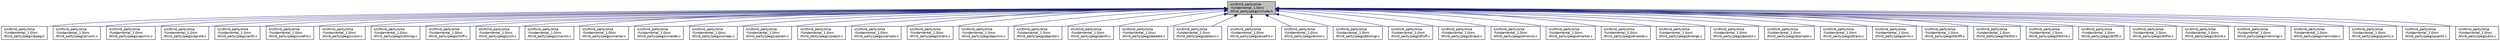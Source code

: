 digraph "src/third_party/orsa-fundamental_1.0/src/third_party/jpeg/jinclude.h"
{
  edge [fontname="Helvetica",fontsize="10",labelfontname="Helvetica",labelfontsize="10"];
  node [fontname="Helvetica",fontsize="10",shape=record];
  Node1 [label="src/third_party/orsa\l-fundamental_1.0/src\l/third_party/jpeg/jinclude.h",height=0.2,width=0.4,color="black", fillcolor="grey75", style="filled", fontcolor="black"];
  Node1 -> Node2 [dir="back",color="midnightblue",fontsize="10",style="solid",fontname="Helvetica"];
  Node2 [label="src/third_party/orsa\l-fundamental_1.0/src\l/third_party/jpeg/cdjpeg.h",height=0.2,width=0.4,color="black", fillcolor="white", style="filled",URL="$cdjpeg_8h.html"];
  Node1 -> Node3 [dir="back",color="midnightblue",fontsize="10",style="solid",fontname="Helvetica"];
  Node3 [label="src/third_party/orsa\l-fundamental_1.0/src\l/third_party/jpeg/jaricom.c",height=0.2,width=0.4,color="black", fillcolor="white", style="filled",URL="$jaricom_8c.html"];
  Node1 -> Node4 [dir="back",color="midnightblue",fontsize="10",style="solid",fontname="Helvetica"];
  Node4 [label="src/third_party/orsa\l-fundamental_1.0/src\l/third_party/jpeg/jcapimin.c",height=0.2,width=0.4,color="black", fillcolor="white", style="filled",URL="$jcapimin_8c.html"];
  Node1 -> Node5 [dir="back",color="midnightblue",fontsize="10",style="solid",fontname="Helvetica"];
  Node5 [label="src/third_party/orsa\l-fundamental_1.0/src\l/third_party/jpeg/jcapistd.c",height=0.2,width=0.4,color="black", fillcolor="white", style="filled",URL="$jcapistd_8c.html"];
  Node1 -> Node6 [dir="back",color="midnightblue",fontsize="10",style="solid",fontname="Helvetica"];
  Node6 [label="src/third_party/orsa\l-fundamental_1.0/src\l/third_party/jpeg/jcarith.c",height=0.2,width=0.4,color="black", fillcolor="white", style="filled",URL="$jcarith_8c.html"];
  Node1 -> Node7 [dir="back",color="midnightblue",fontsize="10",style="solid",fontname="Helvetica"];
  Node7 [label="src/third_party/orsa\l-fundamental_1.0/src\l/third_party/jpeg/jccoefct.c",height=0.2,width=0.4,color="black", fillcolor="white", style="filled",URL="$jccoefct_8c.html"];
  Node1 -> Node8 [dir="back",color="midnightblue",fontsize="10",style="solid",fontname="Helvetica"];
  Node8 [label="src/third_party/orsa\l-fundamental_1.0/src\l/third_party/jpeg/jccolor.c",height=0.2,width=0.4,color="black", fillcolor="white", style="filled",URL="$jccolor_8c.html"];
  Node1 -> Node9 [dir="back",color="midnightblue",fontsize="10",style="solid",fontname="Helvetica"];
  Node9 [label="src/third_party/orsa\l-fundamental_1.0/src\l/third_party/jpeg/jcdctmgr.c",height=0.2,width=0.4,color="black", fillcolor="white", style="filled",URL="$jcdctmgr_8c.html"];
  Node1 -> Node10 [dir="back",color="midnightblue",fontsize="10",style="solid",fontname="Helvetica"];
  Node10 [label="src/third_party/orsa\l-fundamental_1.0/src\l/third_party/jpeg/jchuff.c",height=0.2,width=0.4,color="black", fillcolor="white", style="filled",URL="$jchuff_8c.html"];
  Node1 -> Node11 [dir="back",color="midnightblue",fontsize="10",style="solid",fontname="Helvetica"];
  Node11 [label="src/third_party/orsa\l-fundamental_1.0/src\l/third_party/jpeg/jcinit.c",height=0.2,width=0.4,color="black", fillcolor="white", style="filled",URL="$jcinit_8c.html"];
  Node1 -> Node12 [dir="back",color="midnightblue",fontsize="10",style="solid",fontname="Helvetica"];
  Node12 [label="src/third_party/orsa\l-fundamental_1.0/src\l/third_party/jpeg/jcmainct.c",height=0.2,width=0.4,color="black", fillcolor="white", style="filled",URL="$jcmainct_8c.html"];
  Node1 -> Node13 [dir="back",color="midnightblue",fontsize="10",style="solid",fontname="Helvetica"];
  Node13 [label="src/third_party/orsa\l-fundamental_1.0/src\l/third_party/jpeg/jcmarker.c",height=0.2,width=0.4,color="black", fillcolor="white", style="filled",URL="$jcmarker_8c.html"];
  Node1 -> Node14 [dir="back",color="midnightblue",fontsize="10",style="solid",fontname="Helvetica"];
  Node14 [label="src/third_party/orsa\l-fundamental_1.0/src\l/third_party/jpeg/jcmaster.c",height=0.2,width=0.4,color="black", fillcolor="white", style="filled",URL="$jcmaster_8c.html"];
  Node1 -> Node15 [dir="back",color="midnightblue",fontsize="10",style="solid",fontname="Helvetica"];
  Node15 [label="src/third_party/orsa\l-fundamental_1.0/src\l/third_party/jpeg/jcomapi.c",height=0.2,width=0.4,color="black", fillcolor="white", style="filled",URL="$jcomapi_8c.html"];
  Node1 -> Node16 [dir="back",color="midnightblue",fontsize="10",style="solid",fontname="Helvetica"];
  Node16 [label="src/third_party/orsa\l-fundamental_1.0/src\l/third_party/jpeg/jcparam.c",height=0.2,width=0.4,color="black", fillcolor="white", style="filled",URL="$jcparam_8c.html"];
  Node1 -> Node17 [dir="back",color="midnightblue",fontsize="10",style="solid",fontname="Helvetica"];
  Node17 [label="src/third_party/orsa\l-fundamental_1.0/src\l/third_party/jpeg/jcprepct.c",height=0.2,width=0.4,color="black", fillcolor="white", style="filled",URL="$jcprepct_8c.html"];
  Node1 -> Node18 [dir="back",color="midnightblue",fontsize="10",style="solid",fontname="Helvetica"];
  Node18 [label="src/third_party/orsa\l-fundamental_1.0/src\l/third_party/jpeg/jcsample.c",height=0.2,width=0.4,color="black", fillcolor="white", style="filled",URL="$jcsample_8c.html"];
  Node1 -> Node19 [dir="back",color="midnightblue",fontsize="10",style="solid",fontname="Helvetica"];
  Node19 [label="src/third_party/orsa\l-fundamental_1.0/src\l/third_party/jpeg/jctrans.c",height=0.2,width=0.4,color="black", fillcolor="white", style="filled",URL="$jctrans_8c.html"];
  Node1 -> Node20 [dir="back",color="midnightblue",fontsize="10",style="solid",fontname="Helvetica"];
  Node20 [label="src/third_party/orsa\l-fundamental_1.0/src\l/third_party/jpeg/jdapimin.c",height=0.2,width=0.4,color="black", fillcolor="white", style="filled",URL="$jdapimin_8c.html"];
  Node1 -> Node21 [dir="back",color="midnightblue",fontsize="10",style="solid",fontname="Helvetica"];
  Node21 [label="src/third_party/orsa\l-fundamental_1.0/src\l/third_party/jpeg/jdapistd.c",height=0.2,width=0.4,color="black", fillcolor="white", style="filled",URL="$jdapistd_8c.html"];
  Node1 -> Node22 [dir="back",color="midnightblue",fontsize="10",style="solid",fontname="Helvetica"];
  Node22 [label="src/third_party/orsa\l-fundamental_1.0/src\l/third_party/jpeg/jdarith.c",height=0.2,width=0.4,color="black", fillcolor="white", style="filled",URL="$jdarith_8c.html"];
  Node1 -> Node23 [dir="back",color="midnightblue",fontsize="10",style="solid",fontname="Helvetica"];
  Node23 [label="src/third_party/orsa\l-fundamental_1.0/src\l/third_party/jpeg/jdatadst.c",height=0.2,width=0.4,color="black", fillcolor="white", style="filled",URL="$jdatadst_8c.html"];
  Node1 -> Node24 [dir="back",color="midnightblue",fontsize="10",style="solid",fontname="Helvetica"];
  Node24 [label="src/third_party/orsa\l-fundamental_1.0/src\l/third_party/jpeg/jdatasrc.c",height=0.2,width=0.4,color="black", fillcolor="white", style="filled",URL="$jdatasrc_8c.html"];
  Node1 -> Node25 [dir="back",color="midnightblue",fontsize="10",style="solid",fontname="Helvetica"];
  Node25 [label="src/third_party/orsa\l-fundamental_1.0/src\l/third_party/jpeg/jdcoefct.c",height=0.2,width=0.4,color="black", fillcolor="white", style="filled",URL="$jdcoefct_8c.html"];
  Node1 -> Node26 [dir="back",color="midnightblue",fontsize="10",style="solid",fontname="Helvetica"];
  Node26 [label="src/third_party/orsa\l-fundamental_1.0/src\l/third_party/jpeg/jdcolor.c",height=0.2,width=0.4,color="black", fillcolor="white", style="filled",URL="$jdcolor_8c.html"];
  Node1 -> Node27 [dir="back",color="midnightblue",fontsize="10",style="solid",fontname="Helvetica"];
  Node27 [label="src/third_party/orsa\l-fundamental_1.0/src\l/third_party/jpeg/jddctmgr.c",height=0.2,width=0.4,color="black", fillcolor="white", style="filled",URL="$jddctmgr_8c.html"];
  Node1 -> Node28 [dir="back",color="midnightblue",fontsize="10",style="solid",fontname="Helvetica"];
  Node28 [label="src/third_party/orsa\l-fundamental_1.0/src\l/third_party/jpeg/jdhuff.c",height=0.2,width=0.4,color="black", fillcolor="white", style="filled",URL="$jdhuff_8c.html"];
  Node1 -> Node29 [dir="back",color="midnightblue",fontsize="10",style="solid",fontname="Helvetica"];
  Node29 [label="src/third_party/orsa\l-fundamental_1.0/src\l/third_party/jpeg/jdinput.c",height=0.2,width=0.4,color="black", fillcolor="white", style="filled",URL="$jdinput_8c.html"];
  Node1 -> Node30 [dir="back",color="midnightblue",fontsize="10",style="solid",fontname="Helvetica"];
  Node30 [label="src/third_party/orsa\l-fundamental_1.0/src\l/third_party/jpeg/jdmainct.c",height=0.2,width=0.4,color="black", fillcolor="white", style="filled",URL="$jdmainct_8c.html"];
  Node1 -> Node31 [dir="back",color="midnightblue",fontsize="10",style="solid",fontname="Helvetica"];
  Node31 [label="src/third_party/orsa\l-fundamental_1.0/src\l/third_party/jpeg/jdmarker.c",height=0.2,width=0.4,color="black", fillcolor="white", style="filled",URL="$jdmarker_8c.html"];
  Node1 -> Node32 [dir="back",color="midnightblue",fontsize="10",style="solid",fontname="Helvetica"];
  Node32 [label="src/third_party/orsa\l-fundamental_1.0/src\l/third_party/jpeg/jdmaster.c",height=0.2,width=0.4,color="black", fillcolor="white", style="filled",URL="$jdmaster_8c.html"];
  Node1 -> Node33 [dir="back",color="midnightblue",fontsize="10",style="solid",fontname="Helvetica"];
  Node33 [label="src/third_party/orsa\l-fundamental_1.0/src\l/third_party/jpeg/jdmerge.c",height=0.2,width=0.4,color="black", fillcolor="white", style="filled",URL="$jdmerge_8c.html"];
  Node1 -> Node34 [dir="back",color="midnightblue",fontsize="10",style="solid",fontname="Helvetica"];
  Node34 [label="src/third_party/orsa\l-fundamental_1.0/src\l/third_party/jpeg/jdpostct.c",height=0.2,width=0.4,color="black", fillcolor="white", style="filled",URL="$jdpostct_8c.html"];
  Node1 -> Node35 [dir="back",color="midnightblue",fontsize="10",style="solid",fontname="Helvetica"];
  Node35 [label="src/third_party/orsa\l-fundamental_1.0/src\l/third_party/jpeg/jdsample.c",height=0.2,width=0.4,color="black", fillcolor="white", style="filled",URL="$jdsample_8c.html"];
  Node1 -> Node36 [dir="back",color="midnightblue",fontsize="10",style="solid",fontname="Helvetica"];
  Node36 [label="src/third_party/orsa\l-fundamental_1.0/src\l/third_party/jpeg/jdtrans.c",height=0.2,width=0.4,color="black", fillcolor="white", style="filled",URL="$jdtrans_8c.html"];
  Node1 -> Node37 [dir="back",color="midnightblue",fontsize="10",style="solid",fontname="Helvetica"];
  Node37 [label="src/third_party/orsa\l-fundamental_1.0/src\l/third_party/jpeg/jerror.c",height=0.2,width=0.4,color="black", fillcolor="white", style="filled",URL="$jerror_8c.html"];
  Node1 -> Node38 [dir="back",color="midnightblue",fontsize="10",style="solid",fontname="Helvetica"];
  Node38 [label="src/third_party/orsa\l-fundamental_1.0/src\l/third_party/jpeg/jfdctflt.c",height=0.2,width=0.4,color="black", fillcolor="white", style="filled",URL="$jfdctflt_8c.html"];
  Node1 -> Node39 [dir="back",color="midnightblue",fontsize="10",style="solid",fontname="Helvetica"];
  Node39 [label="src/third_party/orsa\l-fundamental_1.0/src\l/third_party/jpeg/jfdctfst.c",height=0.2,width=0.4,color="black", fillcolor="white", style="filled",URL="$jfdctfst_8c.html"];
  Node1 -> Node40 [dir="back",color="midnightblue",fontsize="10",style="solid",fontname="Helvetica"];
  Node40 [label="src/third_party/orsa\l-fundamental_1.0/src\l/third_party/jpeg/jfdctint.c",height=0.2,width=0.4,color="black", fillcolor="white", style="filled",URL="$jfdctint_8c.html"];
  Node1 -> Node41 [dir="back",color="midnightblue",fontsize="10",style="solid",fontname="Helvetica"];
  Node41 [label="src/third_party/orsa\l-fundamental_1.0/src\l/third_party/jpeg/jidctflt.c",height=0.2,width=0.4,color="black", fillcolor="white", style="filled",URL="$jidctflt_8c.html"];
  Node1 -> Node42 [dir="back",color="midnightblue",fontsize="10",style="solid",fontname="Helvetica"];
  Node42 [label="src/third_party/orsa\l-fundamental_1.0/src\l/third_party/jpeg/jidctfst.c",height=0.2,width=0.4,color="black", fillcolor="white", style="filled",URL="$jidctfst_8c.html"];
  Node1 -> Node43 [dir="back",color="midnightblue",fontsize="10",style="solid",fontname="Helvetica"];
  Node43 [label="src/third_party/orsa\l-fundamental_1.0/src\l/third_party/jpeg/jidctint.c",height=0.2,width=0.4,color="black", fillcolor="white", style="filled",URL="$jidctint_8c.html"];
  Node1 -> Node44 [dir="back",color="midnightblue",fontsize="10",style="solid",fontname="Helvetica"];
  Node44 [label="src/third_party/orsa\l-fundamental_1.0/src\l/third_party/jpeg/jmemmgr.c",height=0.2,width=0.4,color="black", fillcolor="white", style="filled",URL="$jmemmgr_8c.html"];
  Node1 -> Node45 [dir="back",color="midnightblue",fontsize="10",style="solid",fontname="Helvetica"];
  Node45 [label="src/third_party/orsa\l-fundamental_1.0/src\l/third_party/jpeg/jmemnobs.c",height=0.2,width=0.4,color="black", fillcolor="white", style="filled",URL="$jmemnobs_8c.html"];
  Node1 -> Node46 [dir="back",color="midnightblue",fontsize="10",style="solid",fontname="Helvetica"];
  Node46 [label="src/third_party/orsa\l-fundamental_1.0/src\l/third_party/jpeg/jquant1.c",height=0.2,width=0.4,color="black", fillcolor="white", style="filled",URL="$jquant1_8c.html"];
  Node1 -> Node47 [dir="back",color="midnightblue",fontsize="10",style="solid",fontname="Helvetica"];
  Node47 [label="src/third_party/orsa\l-fundamental_1.0/src\l/third_party/jpeg/jquant2.c",height=0.2,width=0.4,color="black", fillcolor="white", style="filled",URL="$jquant2_8c.html"];
  Node1 -> Node48 [dir="back",color="midnightblue",fontsize="10",style="solid",fontname="Helvetica"];
  Node48 [label="src/third_party/orsa\l-fundamental_1.0/src\l/third_party/jpeg/jutils.c",height=0.2,width=0.4,color="black", fillcolor="white", style="filled",URL="$jutils_8c.html"];
}
